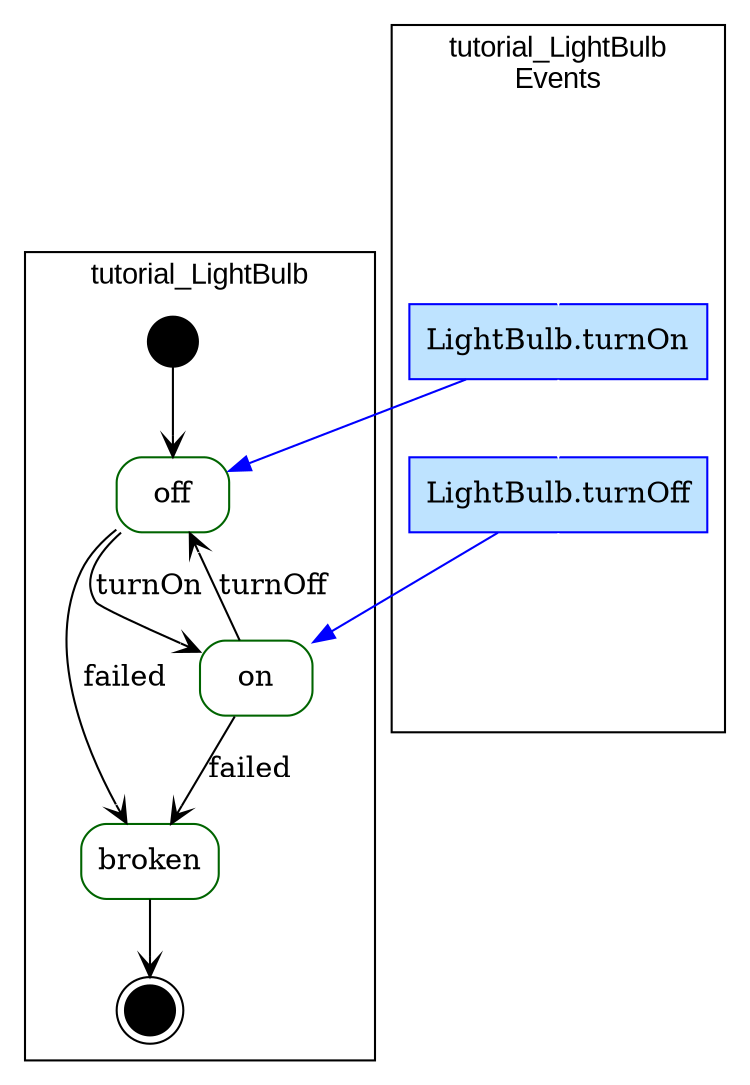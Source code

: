 digraph tutorial {
  fontname="Arial";
subgraph "cluster_tutorial_LightBulb" {
  color=black;
  label="tutorial_LightBulb";
  "tutorial_LightBulb.start__" [label="",color="black", shape=circle, style=filled, width=.33]
  "tutorial_LightBulb.end__" [label="",color="black", shape=doublecircle, style=filled, width=.33]
  "tutorial_LightBulb.off" [label="off",  shape="Mrecord", color=darkgreen, XXXoffXXX=""]
  "tutorial_LightBulb.on" [label="on",  shape="Mrecord", color=darkgreen, XXXonXXX=""]
  "tutorial_LightBulb.broken" [label="broken",  shape="Mrecord", color=darkgreen, XXXbrokenXXX=""]
  "tutorial_LightBulb.broken" -> "tutorial_LightBulb.end__"  [arrowhead=vee]
  "tutorial_LightBulb.start__" -> "tutorial_LightBulb.off" [arrowhead=vee]
}
subgraph "cluster_tutorial_LightBulb_e" {
  color=black;
  label="tutorial_LightBulb\nEvents";
  "tutorial_LightBulb.___start.e" [label="", shape=none]
  "tutorial_LightBulb.___start.e" ->
  "tutorial_LightBulb.turnOn.e" [color=white, shape=none]
  "tutorial_LightBulb.turnOn.e" [label="LightBulb.turnOn" shape="rectangle", style="filled", color=blue, fillcolor="#bee3ff"]
  "tutorial_LightBulb.turnOn.e" ->
  "tutorial_LightBulb.turnOff.e" [color=white, shape=none]
  "tutorial_LightBulb.turnOff.e" [label="LightBulb.turnOff" shape="rectangle", style="filled", color=blue, fillcolor="#bee3ff"]
  "tutorial_LightBulb.turnOff.e" ->
  "tutorial_LightBulb.___end.e" [color=white, shape=none]
  "tutorial_LightBulb.___end.e" [ label="",  shape=none]
}
"tutorial_LightBulb.off" -> "tutorial_LightBulb.on" [ label="turnOn",arrowhead=vee]
"tutorial_LightBulb.off" -> "tutorial_LightBulb.broken" [ label="failed",arrowhead=vee]
"tutorial_LightBulb.on" -> "tutorial_LightBulb.off" [ label="turnOff",arrowhead=vee]
"tutorial_LightBulb.on" -> "tutorial_LightBulb.broken" [ label="failed",arrowhead=vee]
"tutorial_LightBulb.turnOn.e" -> "tutorial_LightBulb.off" [color=blue]
"tutorial_LightBulb.turnOff.e" -> "tutorial_LightBulb.on" [color=blue]
}
